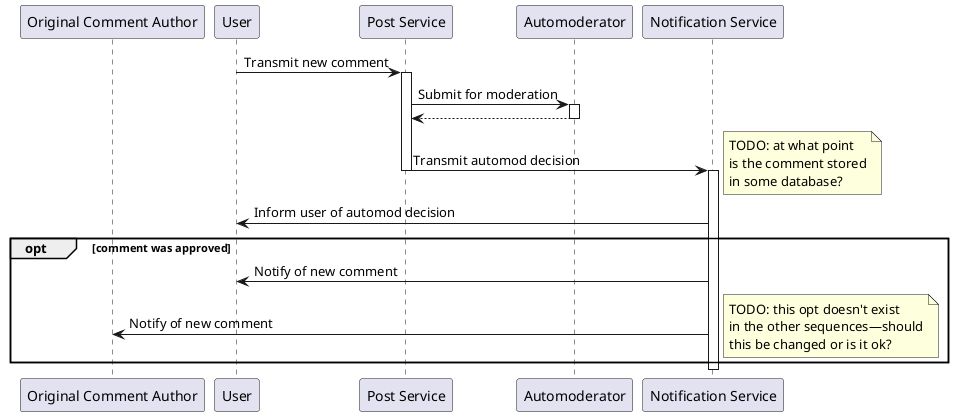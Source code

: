 @startuml

participant "Original Comment Author" as originAuth
participant "User" as user
participant "Post Service" as postserv
participant "Automoderator" as automod
participant "Notification Service" as notserv

user -> postserv: Transmit new comment
activate postserv

postserv -> automod: Submit for moderation
activate automod
automod --> postserv
deactivate automod

postserv -> notserv: Transmit automod decision

deactivate postserv
activate notserv

note right
	TODO: at what point
	is the comment stored
	in some database?
end note

notserv -> user: Inform user of automod decision

opt comment was approved

notserv -> user: Notify of new comment
notserv -> originAuth: Notify of new comment

note right
	TODO: this opt doesn't exist
	in the other sequences—should
	this be changed or is it ok?
end note

end

deactivate notserv

@enduml
